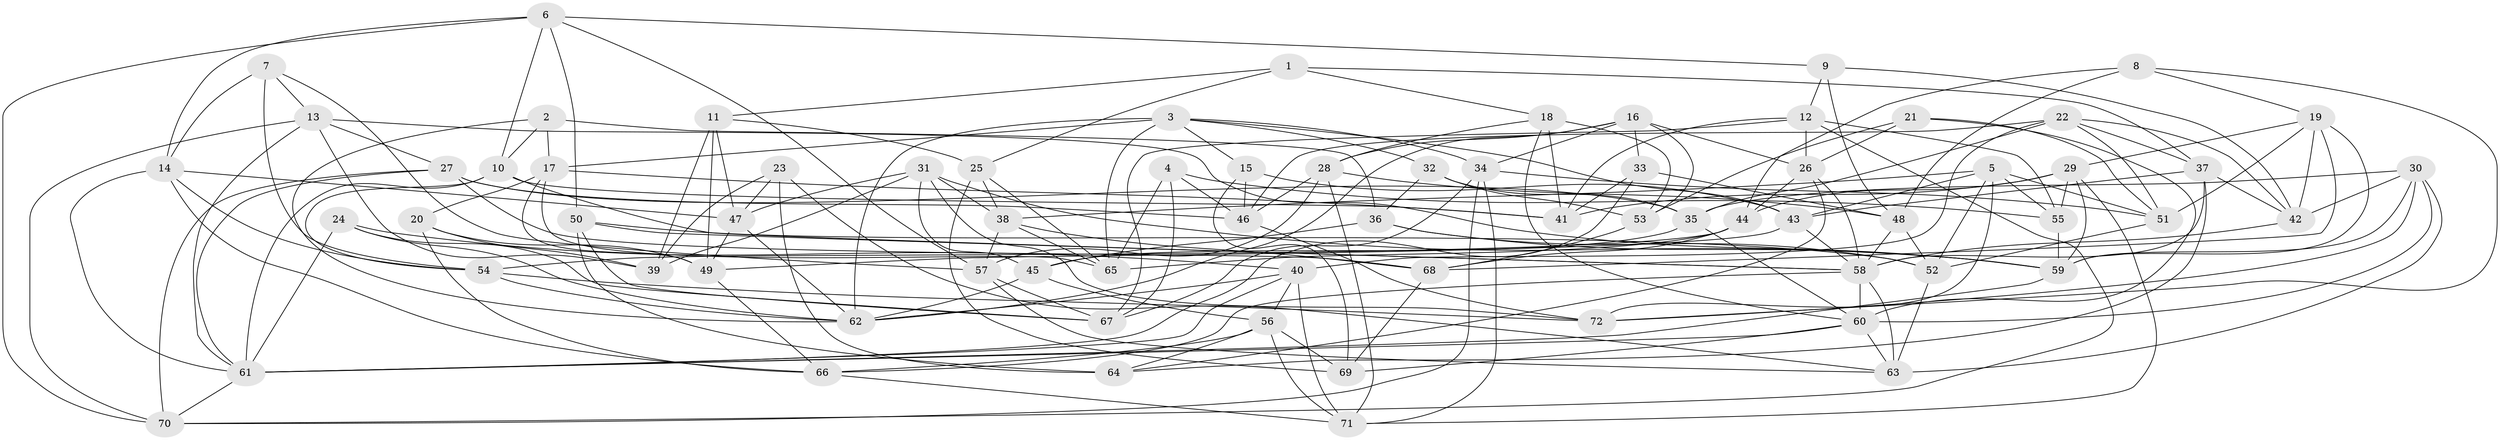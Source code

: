 // original degree distribution, {4: 1.0}
// Generated by graph-tools (version 1.1) at 2025/27/03/09/25 03:27:02]
// undirected, 72 vertices, 205 edges
graph export_dot {
graph [start="1"]
  node [color=gray90,style=filled];
  1;
  2;
  3;
  4;
  5;
  6;
  7;
  8;
  9;
  10;
  11;
  12;
  13;
  14;
  15;
  16;
  17;
  18;
  19;
  20;
  21;
  22;
  23;
  24;
  25;
  26;
  27;
  28;
  29;
  30;
  31;
  32;
  33;
  34;
  35;
  36;
  37;
  38;
  39;
  40;
  41;
  42;
  43;
  44;
  45;
  46;
  47;
  48;
  49;
  50;
  51;
  52;
  53;
  54;
  55;
  56;
  57;
  58;
  59;
  60;
  61;
  62;
  63;
  64;
  65;
  66;
  67;
  68;
  69;
  70;
  71;
  72;
  1 -- 11 [weight=1.0];
  1 -- 18 [weight=1.0];
  1 -- 25 [weight=1.0];
  1 -- 37 [weight=1.0];
  2 -- 10 [weight=1.0];
  2 -- 17 [weight=1.0];
  2 -- 36 [weight=1.0];
  2 -- 62 [weight=1.0];
  3 -- 15 [weight=1.0];
  3 -- 17 [weight=1.0];
  3 -- 32 [weight=1.0];
  3 -- 34 [weight=1.0];
  3 -- 43 [weight=1.0];
  3 -- 62 [weight=2.0];
  3 -- 65 [weight=1.0];
  4 -- 46 [weight=1.0];
  4 -- 55 [weight=1.0];
  4 -- 65 [weight=1.0];
  4 -- 67 [weight=1.0];
  5 -- 38 [weight=1.0];
  5 -- 43 [weight=1.0];
  5 -- 51 [weight=1.0];
  5 -- 52 [weight=1.0];
  5 -- 55 [weight=1.0];
  5 -- 72 [weight=1.0];
  6 -- 9 [weight=1.0];
  6 -- 10 [weight=1.0];
  6 -- 14 [weight=1.0];
  6 -- 50 [weight=1.0];
  6 -- 57 [weight=1.0];
  6 -- 70 [weight=1.0];
  7 -- 13 [weight=1.0];
  7 -- 14 [weight=1.0];
  7 -- 54 [weight=1.0];
  7 -- 57 [weight=1.0];
  8 -- 19 [weight=1.0];
  8 -- 44 [weight=1.0];
  8 -- 48 [weight=1.0];
  8 -- 72 [weight=1.0];
  9 -- 12 [weight=1.0];
  9 -- 42 [weight=1.0];
  9 -- 48 [weight=1.0];
  10 -- 41 [weight=1.0];
  10 -- 54 [weight=1.0];
  10 -- 58 [weight=1.0];
  10 -- 61 [weight=1.0];
  11 -- 25 [weight=1.0];
  11 -- 39 [weight=2.0];
  11 -- 47 [weight=1.0];
  11 -- 49 [weight=1.0];
  12 -- 26 [weight=1.0];
  12 -- 41 [weight=1.0];
  12 -- 55 [weight=1.0];
  12 -- 67 [weight=1.0];
  12 -- 70 [weight=1.0];
  13 -- 27 [weight=1.0];
  13 -- 39 [weight=1.0];
  13 -- 59 [weight=1.0];
  13 -- 61 [weight=1.0];
  13 -- 70 [weight=1.0];
  14 -- 47 [weight=1.0];
  14 -- 54 [weight=1.0];
  14 -- 61 [weight=1.0];
  14 -- 66 [weight=1.0];
  15 -- 43 [weight=1.0];
  15 -- 46 [weight=1.0];
  15 -- 69 [weight=1.0];
  16 -- 26 [weight=1.0];
  16 -- 28 [weight=1.0];
  16 -- 33 [weight=1.0];
  16 -- 34 [weight=1.0];
  16 -- 53 [weight=1.0];
  16 -- 62 [weight=1.0];
  17 -- 20 [weight=1.0];
  17 -- 41 [weight=1.0];
  17 -- 49 [weight=1.0];
  17 -- 65 [weight=1.0];
  18 -- 28 [weight=1.0];
  18 -- 41 [weight=1.0];
  18 -- 53 [weight=2.0];
  18 -- 60 [weight=1.0];
  19 -- 29 [weight=1.0];
  19 -- 42 [weight=1.0];
  19 -- 51 [weight=1.0];
  19 -- 59 [weight=1.0];
  19 -- 68 [weight=1.0];
  20 -- 39 [weight=1.0];
  20 -- 49 [weight=1.0];
  20 -- 66 [weight=1.0];
  21 -- 26 [weight=1.0];
  21 -- 51 [weight=1.0];
  21 -- 53 [weight=1.0];
  21 -- 60 [weight=3.0];
  22 -- 35 [weight=1.0];
  22 -- 37 [weight=1.0];
  22 -- 40 [weight=1.0];
  22 -- 42 [weight=1.0];
  22 -- 46 [weight=1.0];
  22 -- 51 [weight=1.0];
  23 -- 39 [weight=1.0];
  23 -- 47 [weight=1.0];
  23 -- 63 [weight=1.0];
  23 -- 64 [weight=1.0];
  24 -- 40 [weight=1.0];
  24 -- 61 [weight=1.0];
  24 -- 62 [weight=1.0];
  24 -- 67 [weight=1.0];
  25 -- 38 [weight=1.0];
  25 -- 65 [weight=1.0];
  25 -- 69 [weight=2.0];
  26 -- 44 [weight=1.0];
  26 -- 58 [weight=1.0];
  26 -- 64 [weight=1.0];
  27 -- 35 [weight=1.0];
  27 -- 46 [weight=1.0];
  27 -- 61 [weight=1.0];
  27 -- 68 [weight=1.0];
  27 -- 70 [weight=1.0];
  28 -- 46 [weight=1.0];
  28 -- 48 [weight=1.0];
  28 -- 57 [weight=1.0];
  28 -- 71 [weight=1.0];
  29 -- 41 [weight=1.0];
  29 -- 44 [weight=1.0];
  29 -- 55 [weight=1.0];
  29 -- 59 [weight=1.0];
  29 -- 71 [weight=1.0];
  30 -- 35 [weight=1.0];
  30 -- 42 [weight=1.0];
  30 -- 59 [weight=1.0];
  30 -- 60 [weight=1.0];
  30 -- 63 [weight=1.0];
  30 -- 72 [weight=1.0];
  31 -- 38 [weight=1.0];
  31 -- 39 [weight=1.0];
  31 -- 45 [weight=1.0];
  31 -- 47 [weight=1.0];
  31 -- 59 [weight=1.0];
  31 -- 72 [weight=1.0];
  32 -- 35 [weight=1.0];
  32 -- 36 [weight=1.0];
  32 -- 53 [weight=1.0];
  33 -- 41 [weight=1.0];
  33 -- 48 [weight=1.0];
  33 -- 61 [weight=1.0];
  34 -- 51 [weight=1.0];
  34 -- 67 [weight=1.0];
  34 -- 70 [weight=1.0];
  34 -- 71 [weight=1.0];
  35 -- 45 [weight=1.0];
  35 -- 60 [weight=1.0];
  36 -- 45 [weight=1.0];
  36 -- 52 [weight=1.0];
  36 -- 59 [weight=2.0];
  37 -- 42 [weight=1.0];
  37 -- 43 [weight=1.0];
  37 -- 58 [weight=1.0];
  37 -- 64 [weight=1.0];
  38 -- 57 [weight=1.0];
  38 -- 65 [weight=1.0];
  38 -- 68 [weight=1.0];
  40 -- 56 [weight=1.0];
  40 -- 61 [weight=1.0];
  40 -- 62 [weight=1.0];
  40 -- 71 [weight=1.0];
  42 -- 58 [weight=1.0];
  43 -- 49 [weight=1.0];
  43 -- 58 [weight=1.0];
  44 -- 54 [weight=1.0];
  44 -- 65 [weight=1.0];
  44 -- 68 [weight=1.0];
  45 -- 56 [weight=1.0];
  45 -- 62 [weight=2.0];
  46 -- 72 [weight=1.0];
  47 -- 49 [weight=1.0];
  47 -- 62 [weight=1.0];
  48 -- 52 [weight=1.0];
  48 -- 58 [weight=1.0];
  49 -- 66 [weight=1.0];
  50 -- 52 [weight=1.0];
  50 -- 58 [weight=1.0];
  50 -- 64 [weight=2.0];
  50 -- 67 [weight=1.0];
  51 -- 52 [weight=1.0];
  52 -- 63 [weight=1.0];
  53 -- 68 [weight=1.0];
  54 -- 62 [weight=1.0];
  54 -- 72 [weight=1.0];
  55 -- 59 [weight=2.0];
  56 -- 64 [weight=1.0];
  56 -- 66 [weight=1.0];
  56 -- 69 [weight=1.0];
  56 -- 71 [weight=1.0];
  57 -- 63 [weight=1.0];
  57 -- 67 [weight=1.0];
  58 -- 60 [weight=1.0];
  58 -- 63 [weight=1.0];
  58 -- 66 [weight=1.0];
  59 -- 61 [weight=1.0];
  60 -- 61 [weight=1.0];
  60 -- 63 [weight=1.0];
  60 -- 69 [weight=1.0];
  61 -- 70 [weight=1.0];
  66 -- 71 [weight=1.0];
  68 -- 69 [weight=1.0];
}
